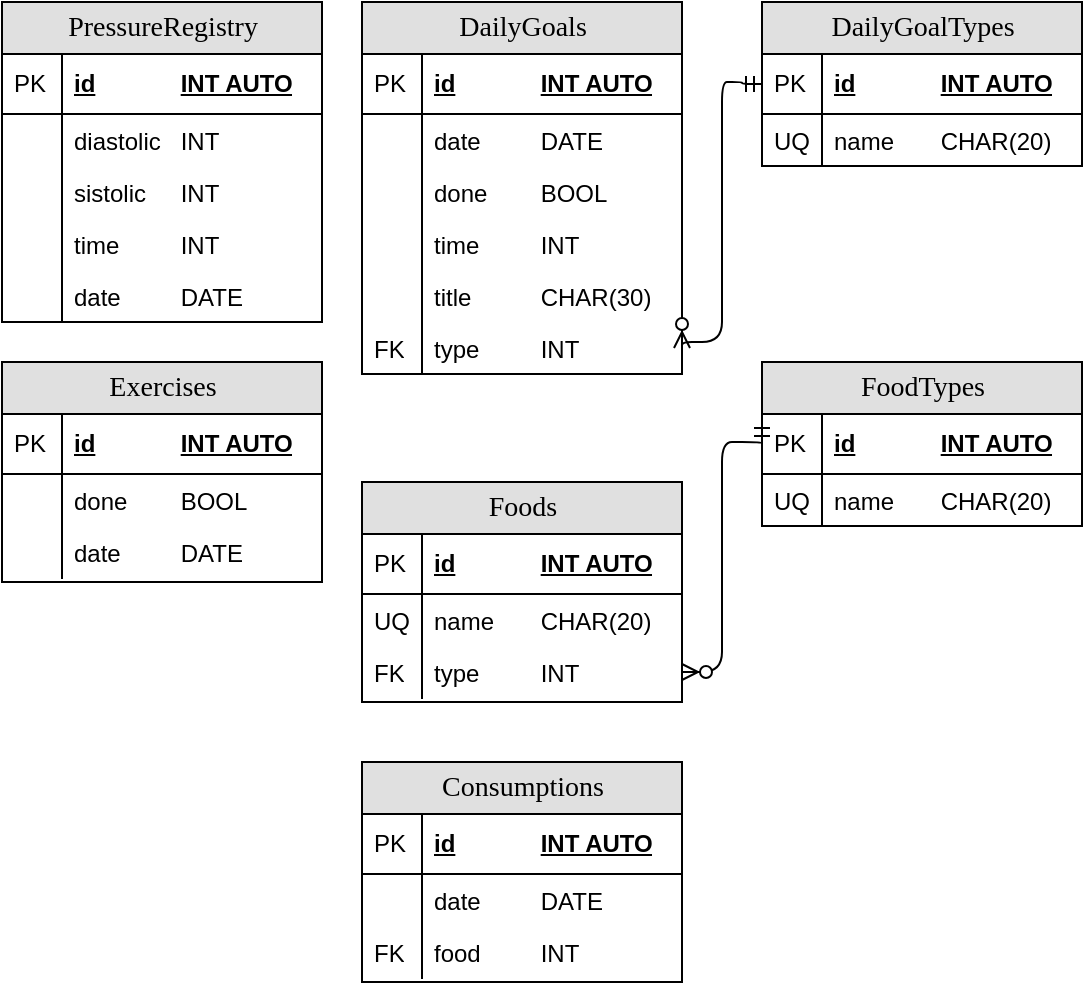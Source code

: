 <mxfile version="20.7.4" type="device"><diagram name="Page-1" id="e56a1550-8fbb-45ad-956c-1786394a9013"><mxGraphModel dx="3275" dy="2615" grid="1" gridSize="10" guides="1" tooltips="1" connect="1" arrows="1" fold="1" page="1" pageScale="1" pageWidth="1100" pageHeight="850" background="none" math="0" shadow="0"><root><mxCell id="0"/><mxCell id="1" parent="0"/><mxCell id="juH53-mYyqenb_-1UU1M-1" value="DailyGoals" style="swimlane;html=1;fontStyle=0;childLayout=stackLayout;horizontal=1;startSize=26;fillColor=#e0e0e0;horizontalStack=0;resizeParent=1;resizeLast=0;collapsible=1;marginBottom=0;swimlaneFillColor=#ffffff;align=center;rounded=0;shadow=0;comic=0;labelBackgroundColor=none;strokeWidth=1;fontFamily=Verdana;fontSize=14" parent="1" vertex="1"><mxGeometry x="-380" y="20" width="160" height="186" as="geometry"/></mxCell><mxCell id="juH53-mYyqenb_-1UU1M-2" value="id&lt;span style=&quot;white-space: pre;&quot;&gt;&#9;&lt;/span&gt;&lt;span style=&quot;white-space: pre;&quot;&gt;&#9;&lt;/span&gt;INT AUTO" style="shape=partialRectangle;top=0;left=0;right=0;bottom=1;html=1;align=left;verticalAlign=middle;fillColor=none;spacingLeft=34;spacingRight=4;whiteSpace=wrap;overflow=hidden;rotatable=0;points=[[0,0.5],[1,0.5]];portConstraint=eastwest;dropTarget=0;fontStyle=5;" parent="juH53-mYyqenb_-1UU1M-1" vertex="1"><mxGeometry y="26" width="160" height="30" as="geometry"/></mxCell><mxCell id="juH53-mYyqenb_-1UU1M-3" value="PK" style="shape=partialRectangle;top=0;left=0;bottom=0;html=1;fillColor=none;align=left;verticalAlign=middle;spacingLeft=4;spacingRight=4;whiteSpace=wrap;overflow=hidden;rotatable=0;points=[];portConstraint=eastwest;part=1;" parent="juH53-mYyqenb_-1UU1M-2" vertex="1" connectable="0"><mxGeometry width="30" height="30" as="geometry"/></mxCell><mxCell id="xE-EmUHtSLRIQJSNrGXa-23" value="date&lt;span style=&quot;white-space: pre;&quot;&gt;&#9;&lt;/span&gt;&lt;span style=&quot;white-space: pre;&quot;&gt;&#9;&lt;/span&gt;DATE" style="shape=partialRectangle;top=0;left=0;right=0;bottom=0;html=1;align=left;verticalAlign=top;fillColor=none;spacingLeft=34;spacingRight=4;whiteSpace=wrap;overflow=hidden;rotatable=0;points=[[0,0.5],[1,0.5]];portConstraint=eastwest;dropTarget=0;" vertex="1" parent="juH53-mYyqenb_-1UU1M-1"><mxGeometry y="56" width="160" height="26" as="geometry"/></mxCell><mxCell id="xE-EmUHtSLRIQJSNrGXa-24" value="" style="shape=partialRectangle;top=0;left=0;bottom=0;html=1;fillColor=none;align=left;verticalAlign=top;spacingLeft=4;spacingRight=4;whiteSpace=wrap;overflow=hidden;rotatable=0;points=[];portConstraint=eastwest;part=1;" vertex="1" connectable="0" parent="xE-EmUHtSLRIQJSNrGXa-23"><mxGeometry width="30" height="26" as="geometry"/></mxCell><mxCell id="juH53-mYyqenb_-1UU1M-6" value="done&lt;span style=&quot;white-space: pre;&quot;&gt;&#9;&lt;/span&gt;BOOL" style="shape=partialRectangle;top=0;left=0;right=0;bottom=0;html=1;align=left;verticalAlign=top;fillColor=none;spacingLeft=34;spacingRight=4;whiteSpace=wrap;overflow=hidden;rotatable=0;points=[[0,0.5],[1,0.5]];portConstraint=eastwest;dropTarget=0;" parent="juH53-mYyqenb_-1UU1M-1" vertex="1"><mxGeometry y="82" width="160" height="26" as="geometry"/></mxCell><mxCell id="juH53-mYyqenb_-1UU1M-7" value="" style="shape=partialRectangle;top=0;left=0;bottom=0;html=1;fillColor=none;align=left;verticalAlign=top;spacingLeft=4;spacingRight=4;whiteSpace=wrap;overflow=hidden;rotatable=0;points=[];portConstraint=eastwest;part=1;" parent="juH53-mYyqenb_-1UU1M-6" vertex="1" connectable="0"><mxGeometry width="30" height="26" as="geometry"/></mxCell><mxCell id="juH53-mYyqenb_-1UU1M-27" value="time&lt;span style=&quot;white-space: pre;&quot;&gt;&#9;&lt;/span&gt;&lt;span style=&quot;white-space: pre;&quot;&gt;&#9;&lt;/span&gt;INT" style="shape=partialRectangle;top=0;left=0;right=0;bottom=0;html=1;align=left;verticalAlign=top;fillColor=none;spacingLeft=34;spacingRight=4;whiteSpace=wrap;overflow=hidden;rotatable=0;points=[[0,0.5],[1,0.5]];portConstraint=eastwest;dropTarget=0;" parent="juH53-mYyqenb_-1UU1M-1" vertex="1"><mxGeometry y="108" width="160" height="26" as="geometry"/></mxCell><mxCell id="juH53-mYyqenb_-1UU1M-28" value="" style="shape=partialRectangle;top=0;left=0;bottom=0;html=1;fillColor=none;align=left;verticalAlign=top;spacingLeft=4;spacingRight=4;whiteSpace=wrap;overflow=hidden;rotatable=0;points=[];portConstraint=eastwest;part=1;" parent="juH53-mYyqenb_-1UU1M-27" vertex="1" connectable="0"><mxGeometry width="30" height="26" as="geometry"/></mxCell><mxCell id="juH53-mYyqenb_-1UU1M-8" value="title&lt;span style=&quot;white-space: pre;&quot;&gt;&#9;&lt;/span&gt;&lt;span style=&quot;white-space: pre;&quot;&gt;&#9;&lt;/span&gt;CHAR(30)" style="shape=partialRectangle;top=0;left=0;right=0;bottom=0;html=1;align=left;verticalAlign=top;fillColor=none;spacingLeft=34;spacingRight=4;whiteSpace=wrap;overflow=hidden;rotatable=0;points=[[0,0.5],[1,0.5]];portConstraint=eastwest;dropTarget=0;" parent="juH53-mYyqenb_-1UU1M-1" vertex="1"><mxGeometry y="134" width="160" height="26" as="geometry"/></mxCell><mxCell id="juH53-mYyqenb_-1UU1M-9" value="" style="shape=partialRectangle;top=0;left=0;bottom=0;html=1;fillColor=none;align=left;verticalAlign=top;spacingLeft=4;spacingRight=4;whiteSpace=wrap;overflow=hidden;rotatable=0;points=[];portConstraint=eastwest;part=1;" parent="juH53-mYyqenb_-1UU1M-8" vertex="1" connectable="0"><mxGeometry width="30" height="26" as="geometry"/></mxCell><mxCell id="juH53-mYyqenb_-1UU1M-4" value="type&lt;span style=&quot;white-space: pre;&quot;&gt;&#9;&lt;/span&gt;&lt;span style=&quot;white-space: pre;&quot;&gt;&#9;&lt;/span&gt;INT" style="shape=partialRectangle;top=0;left=0;right=0;bottom=0;html=1;align=left;verticalAlign=top;fillColor=none;spacingLeft=34;spacingRight=4;whiteSpace=wrap;overflow=hidden;rotatable=0;points=[[0,0.5],[1,0.5]];portConstraint=eastwest;dropTarget=0;" parent="juH53-mYyqenb_-1UU1M-1" vertex="1"><mxGeometry y="160" width="160" height="26" as="geometry"/></mxCell><mxCell id="juH53-mYyqenb_-1UU1M-5" value="FK" style="shape=partialRectangle;top=0;left=0;bottom=0;html=1;fillColor=none;align=left;verticalAlign=top;spacingLeft=4;spacingRight=4;whiteSpace=wrap;overflow=hidden;rotatable=0;points=[];portConstraint=eastwest;part=1;" parent="juH53-mYyqenb_-1UU1M-4" vertex="1" connectable="0"><mxGeometry width="30" height="26" as="geometry"/></mxCell><mxCell id="juH53-mYyqenb_-1UU1M-12" value="DailyGoalTypes" style="swimlane;html=1;fontStyle=0;childLayout=stackLayout;horizontal=1;startSize=26;fillColor=#e0e0e0;horizontalStack=0;resizeParent=1;resizeLast=0;collapsible=1;marginBottom=0;swimlaneFillColor=#ffffff;align=center;rounded=0;shadow=0;comic=0;labelBackgroundColor=none;strokeWidth=1;fontFamily=Verdana;fontSize=14" parent="1" vertex="1"><mxGeometry x="-180" y="20" width="160" height="82" as="geometry"/></mxCell><mxCell id="juH53-mYyqenb_-1UU1M-13" value="id&lt;span style=&quot;white-space: pre;&quot;&gt;&#9;&lt;/span&gt;&lt;span style=&quot;white-space: pre;&quot;&gt;&#9;&lt;/span&gt;INT AUTO" style="shape=partialRectangle;top=0;left=0;right=0;bottom=1;html=1;align=left;verticalAlign=middle;fillColor=none;spacingLeft=34;spacingRight=4;whiteSpace=wrap;overflow=hidden;rotatable=0;points=[[0,0.5],[1,0.5]];portConstraint=eastwest;dropTarget=0;fontStyle=5;" parent="juH53-mYyqenb_-1UU1M-12" vertex="1"><mxGeometry y="26" width="160" height="30" as="geometry"/></mxCell><mxCell id="juH53-mYyqenb_-1UU1M-14" value="PK" style="shape=partialRectangle;top=0;left=0;bottom=0;html=1;fillColor=none;align=left;verticalAlign=middle;spacingLeft=4;spacingRight=4;whiteSpace=wrap;overflow=hidden;rotatable=0;points=[];portConstraint=eastwest;part=1;" parent="juH53-mYyqenb_-1UU1M-13" vertex="1" connectable="0"><mxGeometry width="30" height="30" as="geometry"/></mxCell><mxCell id="juH53-mYyqenb_-1UU1M-15" value="name&lt;span style=&quot;white-space: pre;&quot;&gt;&#9;&lt;/span&gt;CHAR(20)" style="shape=partialRectangle;top=0;left=0;right=0;bottom=0;html=1;align=left;verticalAlign=top;fillColor=none;spacingLeft=34;spacingRight=4;whiteSpace=wrap;overflow=hidden;rotatable=0;points=[[0,0.5],[1,0.5]];portConstraint=eastwest;dropTarget=0;" parent="juH53-mYyqenb_-1UU1M-12" vertex="1"><mxGeometry y="56" width="160" height="26" as="geometry"/></mxCell><mxCell id="juH53-mYyqenb_-1UU1M-16" value="UQ" style="shape=partialRectangle;top=0;left=0;bottom=0;html=1;fillColor=none;align=left;verticalAlign=top;spacingLeft=4;spacingRight=4;whiteSpace=wrap;overflow=hidden;rotatable=0;points=[];portConstraint=eastwest;part=1;" parent="juH53-mYyqenb_-1UU1M-15" vertex="1" connectable="0"><mxGeometry width="30" height="26" as="geometry"/></mxCell><mxCell id="juH53-mYyqenb_-1UU1M-31" value="" style="edgeStyle=orthogonalEdgeStyle;html=1;endArrow=ERzeroToMany;startArrow=ERmandOne;labelBackgroundColor=none;fontFamily=Verdana;fontSize=14;entryX=1;entryY=0.5;entryDx=0;entryDy=0;exitX=0;exitY=0.5;exitDx=0;exitDy=0;" parent="1" source="juH53-mYyqenb_-1UU1M-13" target="juH53-mYyqenb_-1UU1M-4" edge="1"><mxGeometry width="100" height="100" relative="1" as="geometry"><mxPoint x="-200" y="40" as="sourcePoint"/><mxPoint x="-60" y="130" as="targetPoint"/><Array as="points"><mxPoint x="-190" y="61"/><mxPoint x="-190" y="60"/><mxPoint x="-200" y="60"/><mxPoint x="-200" y="190"/><mxPoint x="-220" y="190"/></Array></mxGeometry></mxCell><mxCell id="fjZ5KdJdrr2chqE9ntW1-1" value="FoodTypes" style="swimlane;html=1;fontStyle=0;childLayout=stackLayout;horizontal=1;startSize=26;fillColor=#e0e0e0;horizontalStack=0;resizeParent=1;resizeLast=0;collapsible=1;marginBottom=0;swimlaneFillColor=#ffffff;align=center;rounded=0;shadow=0;comic=0;labelBackgroundColor=none;strokeWidth=1;fontFamily=Verdana;fontSize=14" parent="1" vertex="1"><mxGeometry x="-180" y="200" width="160" height="82" as="geometry"/></mxCell><mxCell id="fjZ5KdJdrr2chqE9ntW1-2" value="id&lt;span style=&quot;white-space: pre;&quot;&gt;&#9;&lt;/span&gt;&lt;span style=&quot;white-space: pre;&quot;&gt;&#9;&lt;/span&gt;INT AUTO" style="shape=partialRectangle;top=0;left=0;right=0;bottom=1;html=1;align=left;verticalAlign=middle;fillColor=none;spacingLeft=34;spacingRight=4;whiteSpace=wrap;overflow=hidden;rotatable=0;points=[[0,0.5],[1,0.5]];portConstraint=eastwest;dropTarget=0;fontStyle=5;" parent="fjZ5KdJdrr2chqE9ntW1-1" vertex="1"><mxGeometry y="26" width="160" height="30" as="geometry"/></mxCell><mxCell id="fjZ5KdJdrr2chqE9ntW1-3" value="PK" style="shape=partialRectangle;top=0;left=0;bottom=0;html=1;fillColor=none;align=left;verticalAlign=middle;spacingLeft=4;spacingRight=4;whiteSpace=wrap;overflow=hidden;rotatable=0;points=[];portConstraint=eastwest;part=1;" parent="fjZ5KdJdrr2chqE9ntW1-2" vertex="1" connectable="0"><mxGeometry width="30" height="30" as="geometry"/></mxCell><mxCell id="fjZ5KdJdrr2chqE9ntW1-4" value="name&lt;span style=&quot;white-space: pre;&quot;&gt;&#9;&lt;/span&gt;CHAR(20)" style="shape=partialRectangle;top=0;left=0;right=0;bottom=0;html=1;align=left;verticalAlign=top;fillColor=none;spacingLeft=34;spacingRight=4;whiteSpace=wrap;overflow=hidden;rotatable=0;points=[[0,0.5],[1,0.5]];portConstraint=eastwest;dropTarget=0;" parent="fjZ5KdJdrr2chqE9ntW1-1" vertex="1"><mxGeometry y="56" width="160" height="26" as="geometry"/></mxCell><mxCell id="fjZ5KdJdrr2chqE9ntW1-5" value="UQ" style="shape=partialRectangle;top=0;left=0;bottom=0;html=1;fillColor=none;align=left;verticalAlign=top;spacingLeft=4;spacingRight=4;whiteSpace=wrap;overflow=hidden;rotatable=0;points=[];portConstraint=eastwest;part=1;" parent="fjZ5KdJdrr2chqE9ntW1-4" vertex="1" connectable="0"><mxGeometry width="30" height="26" as="geometry"/></mxCell><mxCell id="fjZ5KdJdrr2chqE9ntW1-6" value="Foods" style="swimlane;html=1;fontStyle=0;childLayout=stackLayout;horizontal=1;startSize=26;fillColor=#e0e0e0;horizontalStack=0;resizeParent=1;resizeLast=0;collapsible=1;marginBottom=0;swimlaneFillColor=#ffffff;align=center;rounded=0;shadow=0;comic=0;labelBackgroundColor=none;strokeWidth=1;fontFamily=Verdana;fontSize=14" parent="1" vertex="1"><mxGeometry x="-380" y="260" width="160" height="110" as="geometry"/></mxCell><mxCell id="fjZ5KdJdrr2chqE9ntW1-7" value="id&lt;span style=&quot;white-space: pre;&quot;&gt;&#9;&lt;/span&gt;&lt;span style=&quot;white-space: pre;&quot;&gt;&#9;&lt;/span&gt;INT AUTO" style="shape=partialRectangle;top=0;left=0;right=0;bottom=1;html=1;align=left;verticalAlign=middle;fillColor=none;spacingLeft=34;spacingRight=4;whiteSpace=wrap;overflow=hidden;rotatable=0;points=[[0,0.5],[1,0.5]];portConstraint=eastwest;dropTarget=0;fontStyle=5;" parent="fjZ5KdJdrr2chqE9ntW1-6" vertex="1"><mxGeometry y="26" width="160" height="30" as="geometry"/></mxCell><mxCell id="fjZ5KdJdrr2chqE9ntW1-8" value="PK" style="shape=partialRectangle;top=0;left=0;bottom=0;html=1;fillColor=none;align=left;verticalAlign=middle;spacingLeft=4;spacingRight=4;whiteSpace=wrap;overflow=hidden;rotatable=0;points=[];portConstraint=eastwest;part=1;" parent="fjZ5KdJdrr2chqE9ntW1-7" vertex="1" connectable="0"><mxGeometry width="30" height="30" as="geometry"/></mxCell><mxCell id="fjZ5KdJdrr2chqE9ntW1-13" value="name&lt;span style=&quot;white-space: pre;&quot;&gt;&#9;&lt;/span&gt;CHAR(20)" style="shape=partialRectangle;top=0;left=0;right=0;bottom=0;html=1;align=left;verticalAlign=top;fillColor=none;spacingLeft=34;spacingRight=4;whiteSpace=wrap;overflow=hidden;rotatable=0;points=[[0,0.5],[1,0.5]];portConstraint=eastwest;dropTarget=0;" parent="fjZ5KdJdrr2chqE9ntW1-6" vertex="1"><mxGeometry y="56" width="160" height="26" as="geometry"/></mxCell><mxCell id="fjZ5KdJdrr2chqE9ntW1-14" value="UQ" style="shape=partialRectangle;top=0;left=0;bottom=0;html=1;fillColor=none;align=left;verticalAlign=top;spacingLeft=4;spacingRight=4;whiteSpace=wrap;overflow=hidden;rotatable=0;points=[];portConstraint=eastwest;part=1;" parent="fjZ5KdJdrr2chqE9ntW1-13" vertex="1" connectable="0"><mxGeometry width="30" height="26" as="geometry"/></mxCell><mxCell id="fjZ5KdJdrr2chqE9ntW1-15" value="type&lt;span style=&quot;white-space: pre;&quot;&gt;&#9;&lt;/span&gt;&lt;span style=&quot;white-space: pre;&quot;&gt;&#9;&lt;/span&gt;INT" style="shape=partialRectangle;top=0;left=0;right=0;bottom=0;html=1;align=left;verticalAlign=top;fillColor=none;spacingLeft=34;spacingRight=4;whiteSpace=wrap;overflow=hidden;rotatable=0;points=[[0,0.5],[1,0.5]];portConstraint=eastwest;dropTarget=0;" parent="fjZ5KdJdrr2chqE9ntW1-6" vertex="1"><mxGeometry y="82" width="160" height="26" as="geometry"/></mxCell><mxCell id="fjZ5KdJdrr2chqE9ntW1-16" value="FK" style="shape=partialRectangle;top=0;left=0;bottom=0;html=1;fillColor=none;align=left;verticalAlign=top;spacingLeft=4;spacingRight=4;whiteSpace=wrap;overflow=hidden;rotatable=0;points=[];portConstraint=eastwest;part=1;" parent="fjZ5KdJdrr2chqE9ntW1-15" vertex="1" connectable="0"><mxGeometry width="30" height="26" as="geometry"/></mxCell><mxCell id="fjZ5KdJdrr2chqE9ntW1-17" value="" style="edgeStyle=orthogonalEdgeStyle;html=1;endArrow=ERzeroToMany;startArrow=ERmandOne;labelBackgroundColor=none;fontFamily=Verdana;fontSize=14;entryX=1;entryY=0.5;entryDx=0;entryDy=0;exitX=0;exitY=0.5;exitDx=0;exitDy=0;" parent="1" source="fjZ5KdJdrr2chqE9ntW1-2" target="fjZ5KdJdrr2chqE9ntW1-15" edge="1"><mxGeometry width="100" height="100" relative="1" as="geometry"><mxPoint x="-220" y="211" as="sourcePoint"/><mxPoint x="-260" y="317" as="targetPoint"/><Array as="points"><mxPoint x="-180" y="240"/><mxPoint x="-200" y="240"/><mxPoint x="-200" y="355"/></Array></mxGeometry></mxCell><mxCell id="xE-EmUHtSLRIQJSNrGXa-1" value="PressureRegistry" style="swimlane;html=1;fontStyle=0;childLayout=stackLayout;horizontal=1;startSize=26;fillColor=#e0e0e0;horizontalStack=0;resizeParent=1;resizeLast=0;collapsible=1;marginBottom=0;swimlaneFillColor=#ffffff;align=center;rounded=0;shadow=0;comic=0;labelBackgroundColor=none;strokeWidth=1;fontFamily=Verdana;fontSize=14" vertex="1" parent="1"><mxGeometry x="-560" y="20" width="160" height="160" as="geometry"/></mxCell><mxCell id="xE-EmUHtSLRIQJSNrGXa-2" value="id&lt;span style=&quot;white-space: pre;&quot;&gt;&#9;&lt;/span&gt;&lt;span style=&quot;white-space: pre;&quot;&gt;&#9;&lt;/span&gt;INT AUTO" style="shape=partialRectangle;top=0;left=0;right=0;bottom=1;html=1;align=left;verticalAlign=middle;fillColor=none;spacingLeft=34;spacingRight=4;whiteSpace=wrap;overflow=hidden;rotatable=0;points=[[0,0.5],[1,0.5]];portConstraint=eastwest;dropTarget=0;fontStyle=5;" vertex="1" parent="xE-EmUHtSLRIQJSNrGXa-1"><mxGeometry y="26" width="160" height="30" as="geometry"/></mxCell><mxCell id="xE-EmUHtSLRIQJSNrGXa-3" value="PK" style="shape=partialRectangle;top=0;left=0;bottom=0;html=1;fillColor=none;align=left;verticalAlign=middle;spacingLeft=4;spacingRight=4;whiteSpace=wrap;overflow=hidden;rotatable=0;points=[];portConstraint=eastwest;part=1;" vertex="1" connectable="0" parent="xE-EmUHtSLRIQJSNrGXa-2"><mxGeometry width="30" height="30" as="geometry"/></mxCell><mxCell id="xE-EmUHtSLRIQJSNrGXa-4" value="diastolic&lt;span style=&quot;white-space: pre;&quot;&gt;&#9;&lt;/span&gt;INT" style="shape=partialRectangle;top=0;left=0;right=0;bottom=0;html=1;align=left;verticalAlign=top;fillColor=none;spacingLeft=34;spacingRight=4;whiteSpace=wrap;overflow=hidden;rotatable=0;points=[[0,0.5],[1,0.5]];portConstraint=eastwest;dropTarget=0;" vertex="1" parent="xE-EmUHtSLRIQJSNrGXa-1"><mxGeometry y="56" width="160" height="26" as="geometry"/></mxCell><mxCell id="xE-EmUHtSLRIQJSNrGXa-5" value="" style="shape=partialRectangle;top=0;left=0;bottom=0;html=1;fillColor=none;align=left;verticalAlign=top;spacingLeft=4;spacingRight=4;whiteSpace=wrap;overflow=hidden;rotatable=0;points=[];portConstraint=eastwest;part=1;" vertex="1" connectable="0" parent="xE-EmUHtSLRIQJSNrGXa-4"><mxGeometry width="30" height="26" as="geometry"/></mxCell><mxCell id="xE-EmUHtSLRIQJSNrGXa-6" value="sistolic&lt;span style=&quot;white-space: pre;&quot;&gt;&#9;&lt;/span&gt;INT&lt;span style=&quot;white-space: pre;&quot;&gt;&#9;&lt;/span&gt;" style="shape=partialRectangle;top=0;left=0;right=0;bottom=0;html=1;align=left;verticalAlign=top;fillColor=none;spacingLeft=34;spacingRight=4;whiteSpace=wrap;overflow=hidden;rotatable=0;points=[[0,0.5],[1,0.5]];portConstraint=eastwest;dropTarget=0;" vertex="1" parent="xE-EmUHtSLRIQJSNrGXa-1"><mxGeometry y="82" width="160" height="26" as="geometry"/></mxCell><mxCell id="xE-EmUHtSLRIQJSNrGXa-7" value="" style="shape=partialRectangle;top=0;left=0;bottom=0;html=1;fillColor=none;align=left;verticalAlign=top;spacingLeft=4;spacingRight=4;whiteSpace=wrap;overflow=hidden;rotatable=0;points=[];portConstraint=eastwest;part=1;" vertex="1" connectable="0" parent="xE-EmUHtSLRIQJSNrGXa-6"><mxGeometry width="30" height="26" as="geometry"/></mxCell><mxCell id="xE-EmUHtSLRIQJSNrGXa-8" value="time&lt;span style=&quot;white-space: pre;&quot;&gt;&#9;&lt;/span&gt;&lt;span style=&quot;white-space: pre;&quot;&gt;&#9;&lt;/span&gt;INT" style="shape=partialRectangle;top=0;left=0;right=0;bottom=0;html=1;align=left;verticalAlign=top;fillColor=none;spacingLeft=34;spacingRight=4;whiteSpace=wrap;overflow=hidden;rotatable=0;points=[[0,0.5],[1,0.5]];portConstraint=eastwest;dropTarget=0;" vertex="1" parent="xE-EmUHtSLRIQJSNrGXa-1"><mxGeometry y="108" width="160" height="26" as="geometry"/></mxCell><mxCell id="xE-EmUHtSLRIQJSNrGXa-9" value="" style="shape=partialRectangle;top=0;left=0;bottom=0;html=1;fillColor=none;align=left;verticalAlign=top;spacingLeft=4;spacingRight=4;whiteSpace=wrap;overflow=hidden;rotatable=0;points=[];portConstraint=eastwest;part=1;" vertex="1" connectable="0" parent="xE-EmUHtSLRIQJSNrGXa-8"><mxGeometry width="30" height="26" as="geometry"/></mxCell><mxCell id="xE-EmUHtSLRIQJSNrGXa-10" value="date&lt;span style=&quot;white-space: pre;&quot;&gt;&#9;&lt;/span&gt;&lt;span style=&quot;white-space: pre;&quot;&gt;&#9;&lt;/span&gt;DATE" style="shape=partialRectangle;top=0;left=0;right=0;bottom=0;html=1;align=left;verticalAlign=top;fillColor=none;spacingLeft=34;spacingRight=4;whiteSpace=wrap;overflow=hidden;rotatable=0;points=[[0,0.5],[1,0.5]];portConstraint=eastwest;dropTarget=0;" vertex="1" parent="xE-EmUHtSLRIQJSNrGXa-1"><mxGeometry y="134" width="160" height="26" as="geometry"/></mxCell><mxCell id="xE-EmUHtSLRIQJSNrGXa-11" value="" style="shape=partialRectangle;top=0;left=0;bottom=0;html=1;fillColor=none;align=left;verticalAlign=top;spacingLeft=4;spacingRight=4;whiteSpace=wrap;overflow=hidden;rotatable=0;points=[];portConstraint=eastwest;part=1;" vertex="1" connectable="0" parent="xE-EmUHtSLRIQJSNrGXa-10"><mxGeometry width="30" height="26" as="geometry"/></mxCell><mxCell id="xE-EmUHtSLRIQJSNrGXa-12" value="Exercises" style="swimlane;html=1;fontStyle=0;childLayout=stackLayout;horizontal=1;startSize=26;fillColor=#e0e0e0;horizontalStack=0;resizeParent=1;resizeLast=0;collapsible=1;marginBottom=0;swimlaneFillColor=#ffffff;align=center;rounded=0;shadow=0;comic=0;labelBackgroundColor=none;strokeWidth=1;fontFamily=Verdana;fontSize=14" vertex="1" parent="1"><mxGeometry x="-560" y="200" width="160" height="110" as="geometry"/></mxCell><mxCell id="xE-EmUHtSLRIQJSNrGXa-13" value="id&lt;span style=&quot;white-space: pre;&quot;&gt;&#9;&lt;/span&gt;&lt;span style=&quot;white-space: pre;&quot;&gt;&#9;&lt;/span&gt;INT AUTO" style="shape=partialRectangle;top=0;left=0;right=0;bottom=1;html=1;align=left;verticalAlign=middle;fillColor=none;spacingLeft=34;spacingRight=4;whiteSpace=wrap;overflow=hidden;rotatable=0;points=[[0,0.5],[1,0.5]];portConstraint=eastwest;dropTarget=0;fontStyle=5;" vertex="1" parent="xE-EmUHtSLRIQJSNrGXa-12"><mxGeometry y="26" width="160" height="30" as="geometry"/></mxCell><mxCell id="xE-EmUHtSLRIQJSNrGXa-14" value="PK" style="shape=partialRectangle;top=0;left=0;bottom=0;html=1;fillColor=none;align=left;verticalAlign=middle;spacingLeft=4;spacingRight=4;whiteSpace=wrap;overflow=hidden;rotatable=0;points=[];portConstraint=eastwest;part=1;" vertex="1" connectable="0" parent="xE-EmUHtSLRIQJSNrGXa-13"><mxGeometry width="30" height="30" as="geometry"/></mxCell><mxCell id="xE-EmUHtSLRIQJSNrGXa-15" value="done&lt;span style=&quot;white-space: pre;&quot;&gt;&#9;&lt;/span&gt;BOOL" style="shape=partialRectangle;top=0;left=0;right=0;bottom=0;html=1;align=left;verticalAlign=top;fillColor=none;spacingLeft=34;spacingRight=4;whiteSpace=wrap;overflow=hidden;rotatable=0;points=[[0,0.5],[1,0.5]];portConstraint=eastwest;dropTarget=0;" vertex="1" parent="xE-EmUHtSLRIQJSNrGXa-12"><mxGeometry y="56" width="160" height="26" as="geometry"/></mxCell><mxCell id="xE-EmUHtSLRIQJSNrGXa-16" value="" style="shape=partialRectangle;top=0;left=0;bottom=0;html=1;fillColor=none;align=left;verticalAlign=top;spacingLeft=4;spacingRight=4;whiteSpace=wrap;overflow=hidden;rotatable=0;points=[];portConstraint=eastwest;part=1;" vertex="1" connectable="0" parent="xE-EmUHtSLRIQJSNrGXa-15"><mxGeometry width="30" height="26" as="geometry"/></mxCell><mxCell id="xE-EmUHtSLRIQJSNrGXa-21" value="date&lt;span style=&quot;white-space: pre;&quot;&gt;&#9;&lt;/span&gt;&lt;span style=&quot;white-space: pre;&quot;&gt;&#9;&lt;/span&gt;DATE" style="shape=partialRectangle;top=0;left=0;right=0;bottom=0;html=1;align=left;verticalAlign=top;fillColor=none;spacingLeft=34;spacingRight=4;whiteSpace=wrap;overflow=hidden;rotatable=0;points=[[0,0.5],[1,0.5]];portConstraint=eastwest;dropTarget=0;" vertex="1" parent="xE-EmUHtSLRIQJSNrGXa-12"><mxGeometry y="82" width="160" height="26" as="geometry"/></mxCell><mxCell id="xE-EmUHtSLRIQJSNrGXa-22" value="" style="shape=partialRectangle;top=0;left=0;bottom=0;html=1;fillColor=none;align=left;verticalAlign=top;spacingLeft=4;spacingRight=4;whiteSpace=wrap;overflow=hidden;rotatable=0;points=[];portConstraint=eastwest;part=1;" vertex="1" connectable="0" parent="xE-EmUHtSLRIQJSNrGXa-21"><mxGeometry width="30" height="26" as="geometry"/></mxCell><mxCell id="xE-EmUHtSLRIQJSNrGXa-25" value="Consumptions" style="swimlane;html=1;fontStyle=0;childLayout=stackLayout;horizontal=1;startSize=26;fillColor=#e0e0e0;horizontalStack=0;resizeParent=1;resizeLast=0;collapsible=1;marginBottom=0;swimlaneFillColor=#ffffff;align=center;rounded=0;shadow=0;comic=0;labelBackgroundColor=none;strokeWidth=1;fontFamily=Verdana;fontSize=14" vertex="1" parent="1"><mxGeometry x="-380" y="400" width="160" height="110" as="geometry"/></mxCell><mxCell id="xE-EmUHtSLRIQJSNrGXa-26" value="id&lt;span style=&quot;white-space: pre;&quot;&gt;&#9;&lt;/span&gt;&lt;span style=&quot;white-space: pre;&quot;&gt;&#9;&lt;/span&gt;INT AUTO" style="shape=partialRectangle;top=0;left=0;right=0;bottom=1;html=1;align=left;verticalAlign=middle;fillColor=none;spacingLeft=34;spacingRight=4;whiteSpace=wrap;overflow=hidden;rotatable=0;points=[[0,0.5],[1,0.5]];portConstraint=eastwest;dropTarget=0;fontStyle=5;" vertex="1" parent="xE-EmUHtSLRIQJSNrGXa-25"><mxGeometry y="26" width="160" height="30" as="geometry"/></mxCell><mxCell id="xE-EmUHtSLRIQJSNrGXa-27" value="PK" style="shape=partialRectangle;top=0;left=0;bottom=0;html=1;fillColor=none;align=left;verticalAlign=middle;spacingLeft=4;spacingRight=4;whiteSpace=wrap;overflow=hidden;rotatable=0;points=[];portConstraint=eastwest;part=1;" vertex="1" connectable="0" parent="xE-EmUHtSLRIQJSNrGXa-26"><mxGeometry width="30" height="30" as="geometry"/></mxCell><mxCell id="xE-EmUHtSLRIQJSNrGXa-32" value="date&lt;span style=&quot;white-space: pre;&quot;&gt;&#9;&lt;/span&gt;&lt;span style=&quot;white-space: pre;&quot;&gt;&#9;&lt;/span&gt;DATE" style="shape=partialRectangle;top=0;left=0;right=0;bottom=0;html=1;align=left;verticalAlign=top;fillColor=none;spacingLeft=34;spacingRight=4;whiteSpace=wrap;overflow=hidden;rotatable=0;points=[[0,0.5],[1,0.5]];portConstraint=eastwest;dropTarget=0;" vertex="1" parent="xE-EmUHtSLRIQJSNrGXa-25"><mxGeometry y="56" width="160" height="26" as="geometry"/></mxCell><mxCell id="xE-EmUHtSLRIQJSNrGXa-33" value="" style="shape=partialRectangle;top=0;left=0;bottom=0;html=1;fillColor=none;align=left;verticalAlign=top;spacingLeft=4;spacingRight=4;whiteSpace=wrap;overflow=hidden;rotatable=0;points=[];portConstraint=eastwest;part=1;" vertex="1" connectable="0" parent="xE-EmUHtSLRIQJSNrGXa-32"><mxGeometry width="30" height="26" as="geometry"/></mxCell><mxCell id="xE-EmUHtSLRIQJSNrGXa-28" value="food&lt;span style=&quot;white-space: pre;&quot;&gt;&#9;&lt;/span&gt;&lt;span style=&quot;white-space: pre;&quot;&gt;&#9;&lt;/span&gt;INT" style="shape=partialRectangle;top=0;left=0;right=0;bottom=0;html=1;align=left;verticalAlign=top;fillColor=none;spacingLeft=34;spacingRight=4;whiteSpace=wrap;overflow=hidden;rotatable=0;points=[[0,0.5],[1,0.5]];portConstraint=eastwest;dropTarget=0;" vertex="1" parent="xE-EmUHtSLRIQJSNrGXa-25"><mxGeometry y="82" width="160" height="26" as="geometry"/></mxCell><mxCell id="xE-EmUHtSLRIQJSNrGXa-29" value="FK" style="shape=partialRectangle;top=0;left=0;bottom=0;html=1;fillColor=none;align=left;verticalAlign=top;spacingLeft=4;spacingRight=4;whiteSpace=wrap;overflow=hidden;rotatable=0;points=[];portConstraint=eastwest;part=1;" vertex="1" connectable="0" parent="xE-EmUHtSLRIQJSNrGXa-28"><mxGeometry width="30" height="26" as="geometry"/></mxCell></root></mxGraphModel></diagram></mxfile>